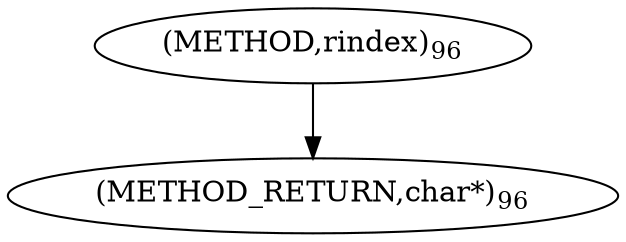 digraph "rindex" {  
"98947" [label = <(METHOD,rindex)<SUB>96</SUB>> ]
"98950" [label = <(METHOD_RETURN,char*)<SUB>96</SUB>> ]
  "98947" -> "98950" 
}
